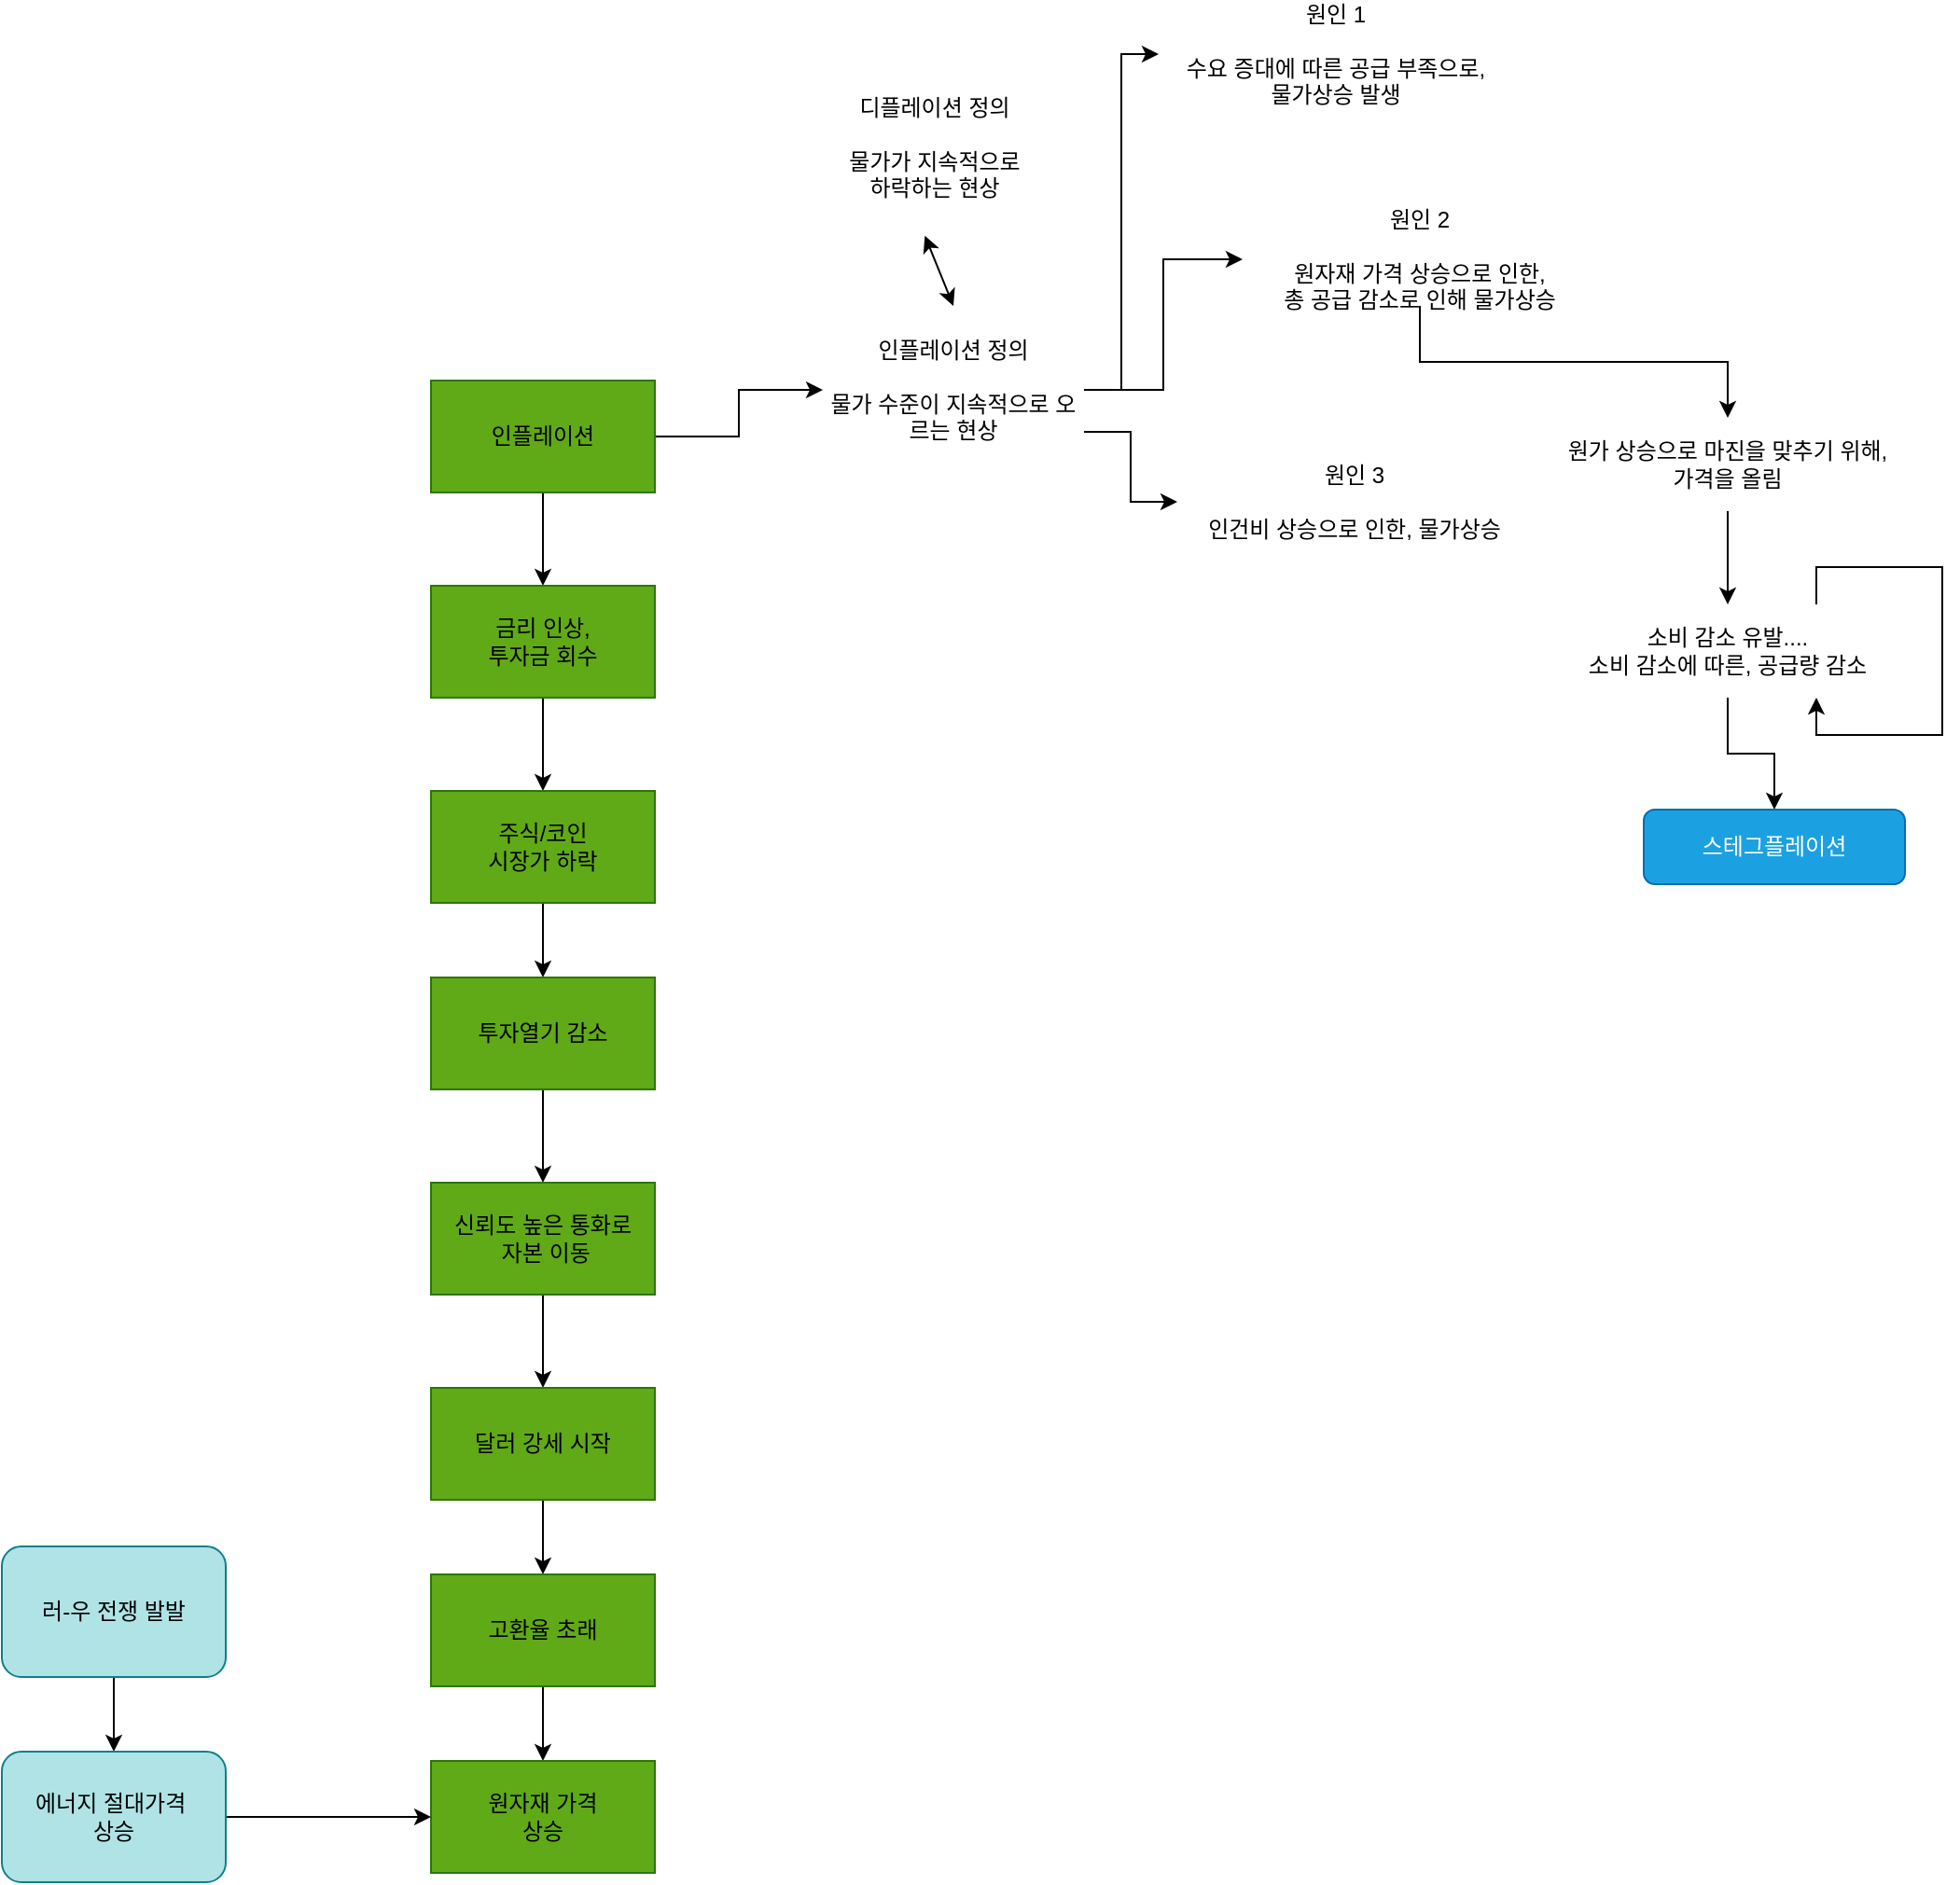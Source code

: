 <mxfile version="20.8.11" type="github">
  <diagram name="페이지-1" id="IkwNOU0qhHBYfhDU2j00">
    <mxGraphModel dx="1337" dy="1817" grid="1" gridSize="10" guides="1" tooltips="1" connect="1" arrows="1" fold="1" page="1" pageScale="1" pageWidth="827" pageHeight="1169" math="0" shadow="0">
      <root>
        <mxCell id="0" />
        <mxCell id="1" parent="0" />
        <mxCell id="XuKQJyZq4Ey39g04maqI-3" style="edgeStyle=orthogonalEdgeStyle;rounded=0;orthogonalLoop=1;jettySize=auto;html=1;exitX=0.5;exitY=1;exitDx=0;exitDy=0;entryX=0.5;entryY=0;entryDx=0;entryDy=0;" parent="1" source="XuKQJyZq4Ey39g04maqI-1" target="XuKQJyZq4Ey39g04maqI-2" edge="1">
          <mxGeometry relative="1" as="geometry" />
        </mxCell>
        <mxCell id="pzIQD8lgiILrA49vQQQF-3" style="edgeStyle=orthogonalEdgeStyle;rounded=0;orthogonalLoop=1;jettySize=auto;html=1;exitX=1;exitY=0.5;exitDx=0;exitDy=0;entryX=0;entryY=0.5;entryDx=0;entryDy=0;" edge="1" parent="1" source="XuKQJyZq4Ey39g04maqI-1" target="pzIQD8lgiILrA49vQQQF-2">
          <mxGeometry relative="1" as="geometry" />
        </mxCell>
        <mxCell id="XuKQJyZq4Ey39g04maqI-1" value="&lt;font color=&quot;#000000&quot;&gt;인플레이션&lt;/font&gt;" style="rounded=0;whiteSpace=wrap;html=1;fillColor=#60a917;fontColor=#ffffff;strokeColor=#2D7600;" parent="1" vertex="1">
          <mxGeometry x="130" y="60" width="120" height="60" as="geometry" />
        </mxCell>
        <mxCell id="XuKQJyZq4Ey39g04maqI-5" style="edgeStyle=orthogonalEdgeStyle;rounded=0;orthogonalLoop=1;jettySize=auto;html=1;exitX=0.5;exitY=1;exitDx=0;exitDy=0;entryX=0.5;entryY=0;entryDx=0;entryDy=0;" parent="1" source="XuKQJyZq4Ey39g04maqI-2" target="XuKQJyZq4Ey39g04maqI-4" edge="1">
          <mxGeometry relative="1" as="geometry" />
        </mxCell>
        <mxCell id="XuKQJyZq4Ey39g04maqI-2" value="&lt;font color=&quot;#000000&quot;&gt;금리 인상,&lt;br&gt;투자금 회수&lt;br&gt;&lt;/font&gt;" style="rounded=0;whiteSpace=wrap;html=1;fillColor=#60a917;fontColor=#ffffff;strokeColor=#2D7600;" parent="1" vertex="1">
          <mxGeometry x="130" y="170" width="120" height="60" as="geometry" />
        </mxCell>
        <mxCell id="XuKQJyZq4Ey39g04maqI-7" style="edgeStyle=orthogonalEdgeStyle;rounded=0;orthogonalLoop=1;jettySize=auto;html=1;exitX=0.5;exitY=1;exitDx=0;exitDy=0;entryX=0.5;entryY=0;entryDx=0;entryDy=0;" parent="1" source="XuKQJyZq4Ey39g04maqI-4" target="XuKQJyZq4Ey39g04maqI-6" edge="1">
          <mxGeometry relative="1" as="geometry" />
        </mxCell>
        <mxCell id="XuKQJyZq4Ey39g04maqI-4" value="&lt;font color=&quot;#000000&quot;&gt;주식/코인 &lt;br&gt;시장가 하락&lt;/font&gt;" style="rounded=0;whiteSpace=wrap;html=1;fillColor=#60a917;fontColor=#ffffff;strokeColor=#2D7600;" parent="1" vertex="1">
          <mxGeometry x="130" y="280" width="120" height="60" as="geometry" />
        </mxCell>
        <mxCell id="XuKQJyZq4Ey39g04maqI-9" style="edgeStyle=orthogonalEdgeStyle;rounded=0;orthogonalLoop=1;jettySize=auto;html=1;exitX=0.5;exitY=1;exitDx=0;exitDy=0;entryX=0.5;entryY=0;entryDx=0;entryDy=0;" parent="1" source="XuKQJyZq4Ey39g04maqI-6" target="XuKQJyZq4Ey39g04maqI-8" edge="1">
          <mxGeometry relative="1" as="geometry" />
        </mxCell>
        <mxCell id="XuKQJyZq4Ey39g04maqI-6" value="&lt;font color=&quot;#000000&quot;&gt;투자열기 감소&lt;/font&gt;" style="rounded=0;whiteSpace=wrap;html=1;fillColor=#60a917;fontColor=#ffffff;strokeColor=#2D7600;" parent="1" vertex="1">
          <mxGeometry x="130" y="380" width="120" height="60" as="geometry" />
        </mxCell>
        <mxCell id="XuKQJyZq4Ey39g04maqI-11" style="edgeStyle=orthogonalEdgeStyle;rounded=0;orthogonalLoop=1;jettySize=auto;html=1;exitX=0.5;exitY=1;exitDx=0;exitDy=0;entryX=0.5;entryY=0;entryDx=0;entryDy=0;" parent="1" source="XuKQJyZq4Ey39g04maqI-8" target="XuKQJyZq4Ey39g04maqI-10" edge="1">
          <mxGeometry relative="1" as="geometry" />
        </mxCell>
        <mxCell id="XuKQJyZq4Ey39g04maqI-8" value="&lt;font color=&quot;#000000&quot;&gt;신뢰도 높은 통화로&lt;br&gt;&amp;nbsp;자본 이동&lt;/font&gt;" style="rounded=0;whiteSpace=wrap;html=1;fillColor=#60a917;fontColor=#ffffff;strokeColor=#2D7600;" parent="1" vertex="1">
          <mxGeometry x="130" y="490" width="120" height="60" as="geometry" />
        </mxCell>
        <mxCell id="XuKQJyZq4Ey39g04maqI-13" style="edgeStyle=orthogonalEdgeStyle;rounded=0;orthogonalLoop=1;jettySize=auto;html=1;exitX=0.5;exitY=1;exitDx=0;exitDy=0;entryX=0.5;entryY=0;entryDx=0;entryDy=0;" parent="1" source="XuKQJyZq4Ey39g04maqI-10" target="XuKQJyZq4Ey39g04maqI-12" edge="1">
          <mxGeometry relative="1" as="geometry" />
        </mxCell>
        <mxCell id="XuKQJyZq4Ey39g04maqI-10" value="&lt;font color=&quot;#000000&quot;&gt;달러 강세 시작&lt;/font&gt;" style="rounded=0;whiteSpace=wrap;html=1;fillColor=#60a917;fontColor=#ffffff;strokeColor=#2D7600;" parent="1" vertex="1">
          <mxGeometry x="130" y="600" width="120" height="60" as="geometry" />
        </mxCell>
        <mxCell id="XuKQJyZq4Ey39g04maqI-15" style="edgeStyle=orthogonalEdgeStyle;rounded=0;orthogonalLoop=1;jettySize=auto;html=1;exitX=0.5;exitY=1;exitDx=0;exitDy=0;entryX=0.5;entryY=0;entryDx=0;entryDy=0;" parent="1" source="XuKQJyZq4Ey39g04maqI-12" target="XuKQJyZq4Ey39g04maqI-14" edge="1">
          <mxGeometry relative="1" as="geometry" />
        </mxCell>
        <mxCell id="XuKQJyZq4Ey39g04maqI-12" value="&lt;font color=&quot;#000000&quot;&gt;고환율 초래&lt;/font&gt;" style="rounded=0;whiteSpace=wrap;html=1;fillColor=#60a917;fontColor=#ffffff;strokeColor=#2D7600;" parent="1" vertex="1">
          <mxGeometry x="130" y="700" width="120" height="60" as="geometry" />
        </mxCell>
        <mxCell id="XuKQJyZq4Ey39g04maqI-14" value="&lt;font color=&quot;#000000&quot;&gt;원자재 가격&lt;br&gt;상승&lt;br&gt;&lt;/font&gt;" style="rounded=0;whiteSpace=wrap;html=1;fillColor=#60a917;fontColor=#ffffff;strokeColor=#2D7600;" parent="1" vertex="1">
          <mxGeometry x="130" y="800" width="120" height="60" as="geometry" />
        </mxCell>
        <mxCell id="XuKQJyZq4Ey39g04maqI-19" style="edgeStyle=orthogonalEdgeStyle;rounded=0;orthogonalLoop=1;jettySize=auto;html=1;exitX=0.5;exitY=1;exitDx=0;exitDy=0;entryX=0.5;entryY=0;entryDx=0;entryDy=0;" parent="1" source="XuKQJyZq4Ey39g04maqI-16" target="XuKQJyZq4Ey39g04maqI-18" edge="1">
          <mxGeometry relative="1" as="geometry" />
        </mxCell>
        <mxCell id="XuKQJyZq4Ey39g04maqI-16" value="&lt;font color=&quot;#000000&quot;&gt;러-우 전쟁 발발&lt;/font&gt;" style="rounded=1;whiteSpace=wrap;html=1;fillColor=#b0e3e6;strokeColor=#0e8088;" parent="1" vertex="1">
          <mxGeometry x="-100" y="685" width="120" height="70" as="geometry" />
        </mxCell>
        <mxCell id="XuKQJyZq4Ey39g04maqI-20" style="edgeStyle=orthogonalEdgeStyle;rounded=0;orthogonalLoop=1;jettySize=auto;html=1;exitX=1;exitY=0.5;exitDx=0;exitDy=0;entryX=0;entryY=0.5;entryDx=0;entryDy=0;" parent="1" source="XuKQJyZq4Ey39g04maqI-18" target="XuKQJyZq4Ey39g04maqI-14" edge="1">
          <mxGeometry relative="1" as="geometry" />
        </mxCell>
        <mxCell id="XuKQJyZq4Ey39g04maqI-18" value="&lt;font color=&quot;#000000&quot;&gt;에너지 절대가격&amp;nbsp;&lt;br&gt;상승&lt;br&gt;&lt;/font&gt;" style="rounded=1;whiteSpace=wrap;html=1;fillColor=#b0e3e6;strokeColor=#0e8088;" parent="1" vertex="1">
          <mxGeometry x="-100" y="795" width="120" height="70" as="geometry" />
        </mxCell>
        <mxCell id="pzIQD8lgiILrA49vQQQF-8" style="edgeStyle=orthogonalEdgeStyle;rounded=0;orthogonalLoop=1;jettySize=auto;html=1;exitX=1;exitY=0.5;exitDx=0;exitDy=0;entryX=0;entryY=0.5;entryDx=0;entryDy=0;" edge="1" parent="1" source="pzIQD8lgiILrA49vQQQF-2" target="pzIQD8lgiILrA49vQQQF-7">
          <mxGeometry relative="1" as="geometry" />
        </mxCell>
        <mxCell id="pzIQD8lgiILrA49vQQQF-10" style="edgeStyle=orthogonalEdgeStyle;rounded=0;orthogonalLoop=1;jettySize=auto;html=1;exitX=1;exitY=0.5;exitDx=0;exitDy=0;entryX=0;entryY=0.5;entryDx=0;entryDy=0;" edge="1" parent="1" source="pzIQD8lgiILrA49vQQQF-2" target="pzIQD8lgiILrA49vQQQF-9">
          <mxGeometry relative="1" as="geometry" />
        </mxCell>
        <mxCell id="pzIQD8lgiILrA49vQQQF-20" style="edgeStyle=orthogonalEdgeStyle;rounded=0;orthogonalLoop=1;jettySize=auto;html=1;exitX=1;exitY=0.75;exitDx=0;exitDy=0;entryX=0;entryY=0.5;entryDx=0;entryDy=0;" edge="1" parent="1" source="pzIQD8lgiILrA49vQQQF-2" target="pzIQD8lgiILrA49vQQQF-18">
          <mxGeometry relative="1" as="geometry" />
        </mxCell>
        <mxCell id="pzIQD8lgiILrA49vQQQF-2" value="인플레이션 정의&lt;br&gt;&lt;br&gt;물가 수준이 지속적으로 오르는 현상" style="text;html=1;strokeColor=none;fillColor=none;align=center;verticalAlign=middle;whiteSpace=wrap;rounded=0;" vertex="1" parent="1">
          <mxGeometry x="340" y="20" width="140" height="90" as="geometry" />
        </mxCell>
        <mxCell id="pzIQD8lgiILrA49vQQQF-4" value="디플레이션 정의&lt;br&gt;&lt;br&gt;물가가 지속적으로 &lt;br&gt;하락하는 현상" style="text;html=1;strokeColor=none;fillColor=none;align=center;verticalAlign=middle;whiteSpace=wrap;rounded=0;" vertex="1" parent="1">
          <mxGeometry x="330" y="-110" width="140" height="90" as="geometry" />
        </mxCell>
        <mxCell id="pzIQD8lgiILrA49vQQQF-5" value="" style="endArrow=classic;startArrow=classic;html=1;rounded=0;entryX=0.462;entryY=1.026;entryDx=0;entryDy=0;entryPerimeter=0;exitX=0.5;exitY=0;exitDx=0;exitDy=0;" edge="1" parent="1" source="pzIQD8lgiILrA49vQQQF-2" target="pzIQD8lgiILrA49vQQQF-4">
          <mxGeometry width="50" height="50" relative="1" as="geometry">
            <mxPoint x="460" y="130" as="sourcePoint" />
            <mxPoint x="510" y="80" as="targetPoint" />
          </mxGeometry>
        </mxCell>
        <mxCell id="pzIQD8lgiILrA49vQQQF-7" value="원인 1&lt;br&gt;&lt;br&gt;수요 증대에 따른 공급 부족으로,&lt;br&gt;물가상승 발생" style="text;html=1;strokeColor=none;fillColor=none;align=center;verticalAlign=middle;whiteSpace=wrap;rounded=0;" vertex="1" parent="1">
          <mxGeometry x="520" y="-140" width="190" height="50" as="geometry" />
        </mxCell>
        <mxCell id="pzIQD8lgiILrA49vQQQF-12" style="edgeStyle=orthogonalEdgeStyle;rounded=0;orthogonalLoop=1;jettySize=auto;html=1;exitX=0.5;exitY=1;exitDx=0;exitDy=0;entryX=0.5;entryY=0;entryDx=0;entryDy=0;" edge="1" parent="1" source="pzIQD8lgiILrA49vQQQF-9" target="pzIQD8lgiILrA49vQQQF-11">
          <mxGeometry relative="1" as="geometry" />
        </mxCell>
        <mxCell id="pzIQD8lgiILrA49vQQQF-9" value="원인 2&lt;br&gt;&lt;br&gt;원자재 가격 상승으로 인한, &lt;br&gt;총 공급 감소로 인해 물가상승" style="text;html=1;strokeColor=none;fillColor=none;align=center;verticalAlign=middle;whiteSpace=wrap;rounded=0;" vertex="1" parent="1">
          <mxGeometry x="565" y="-30" width="190" height="50" as="geometry" />
        </mxCell>
        <mxCell id="pzIQD8lgiILrA49vQQQF-14" style="edgeStyle=orthogonalEdgeStyle;rounded=0;orthogonalLoop=1;jettySize=auto;html=1;exitX=0.5;exitY=1;exitDx=0;exitDy=0;entryX=0.5;entryY=0;entryDx=0;entryDy=0;" edge="1" parent="1" source="pzIQD8lgiILrA49vQQQF-11" target="pzIQD8lgiILrA49vQQQF-13">
          <mxGeometry relative="1" as="geometry" />
        </mxCell>
        <mxCell id="pzIQD8lgiILrA49vQQQF-11" value="원가 상승으로 마진을 맞추기 위해,&lt;br&gt;가격을 올림" style="text;html=1;strokeColor=none;fillColor=none;align=center;verticalAlign=middle;whiteSpace=wrap;rounded=0;" vertex="1" parent="1">
          <mxGeometry x="730" y="80" width="190" height="50" as="geometry" />
        </mxCell>
        <mxCell id="pzIQD8lgiILrA49vQQQF-17" style="edgeStyle=orthogonalEdgeStyle;rounded=0;orthogonalLoop=1;jettySize=auto;html=1;exitX=0.5;exitY=1;exitDx=0;exitDy=0;entryX=0.5;entryY=0;entryDx=0;entryDy=0;" edge="1" parent="1" source="pzIQD8lgiILrA49vQQQF-13" target="pzIQD8lgiILrA49vQQQF-16">
          <mxGeometry relative="1" as="geometry" />
        </mxCell>
        <mxCell id="pzIQD8lgiILrA49vQQQF-13" value="소비 감소 유발....&lt;br&gt;소비 감소에 따른, 공급량 감소" style="text;html=1;strokeColor=none;fillColor=none;align=center;verticalAlign=middle;whiteSpace=wrap;rounded=0;" vertex="1" parent="1">
          <mxGeometry x="730" y="180" width="190" height="50" as="geometry" />
        </mxCell>
        <mxCell id="pzIQD8lgiILrA49vQQQF-15" style="edgeStyle=orthogonalEdgeStyle;rounded=0;orthogonalLoop=1;jettySize=auto;html=1;exitX=0.75;exitY=0;exitDx=0;exitDy=0;entryX=0.75;entryY=1;entryDx=0;entryDy=0;" edge="1" parent="1" source="pzIQD8lgiILrA49vQQQF-13" target="pzIQD8lgiILrA49vQQQF-13">
          <mxGeometry relative="1" as="geometry" />
        </mxCell>
        <mxCell id="pzIQD8lgiILrA49vQQQF-16" value="스테그플레이션" style="rounded=1;whiteSpace=wrap;html=1;fillColor=#1ba1e2;fontColor=#ffffff;strokeColor=#006EAF;" vertex="1" parent="1">
          <mxGeometry x="780" y="290" width="140" height="40" as="geometry" />
        </mxCell>
        <mxCell id="pzIQD8lgiILrA49vQQQF-18" value="원인 3&lt;br&gt;&lt;br&gt;인건비 상승으로 인한, 물가상승" style="text;html=1;strokeColor=none;fillColor=none;align=center;verticalAlign=middle;whiteSpace=wrap;rounded=0;" vertex="1" parent="1">
          <mxGeometry x="530" y="100" width="190" height="50" as="geometry" />
        </mxCell>
      </root>
    </mxGraphModel>
  </diagram>
</mxfile>
